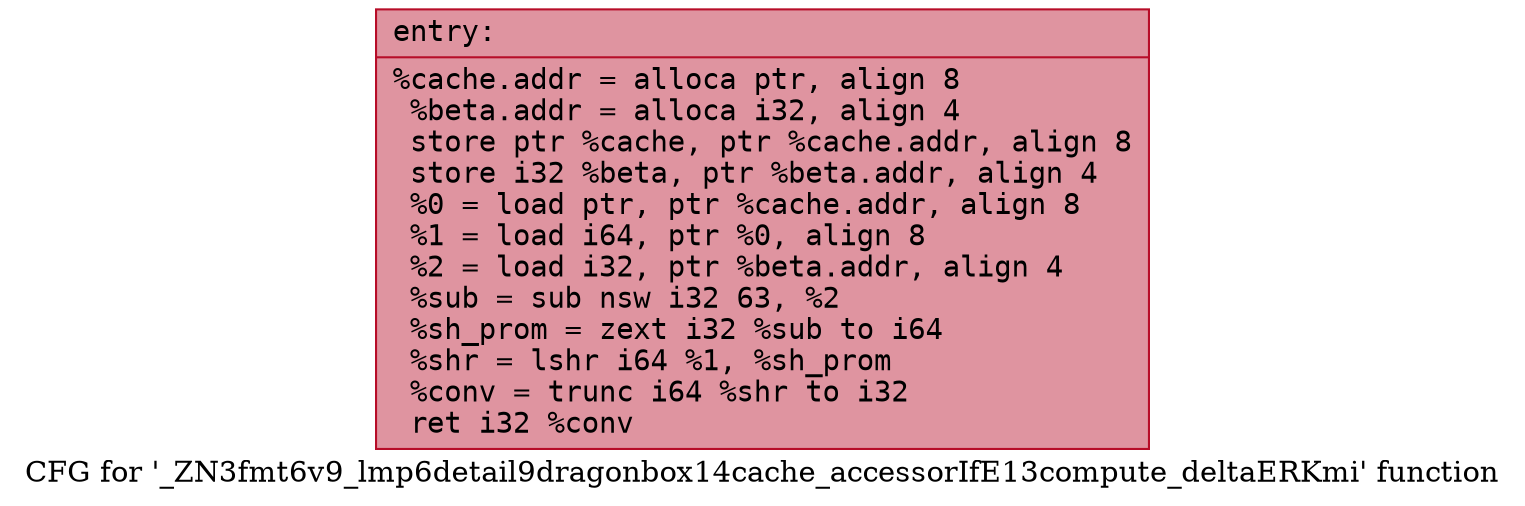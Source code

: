 digraph "CFG for '_ZN3fmt6v9_lmp6detail9dragonbox14cache_accessorIfE13compute_deltaERKmi' function" {
	label="CFG for '_ZN3fmt6v9_lmp6detail9dragonbox14cache_accessorIfE13compute_deltaERKmi' function";

	Node0x55fec2fe6c20 [shape=record,color="#b70d28ff", style=filled, fillcolor="#b70d2870" fontname="Courier",label="{entry:\l|  %cache.addr = alloca ptr, align 8\l  %beta.addr = alloca i32, align 4\l  store ptr %cache, ptr %cache.addr, align 8\l  store i32 %beta, ptr %beta.addr, align 4\l  %0 = load ptr, ptr %cache.addr, align 8\l  %1 = load i64, ptr %0, align 8\l  %2 = load i32, ptr %beta.addr, align 4\l  %sub = sub nsw i32 63, %2\l  %sh_prom = zext i32 %sub to i64\l  %shr = lshr i64 %1, %sh_prom\l  %conv = trunc i64 %shr to i32\l  ret i32 %conv\l}"];
}
